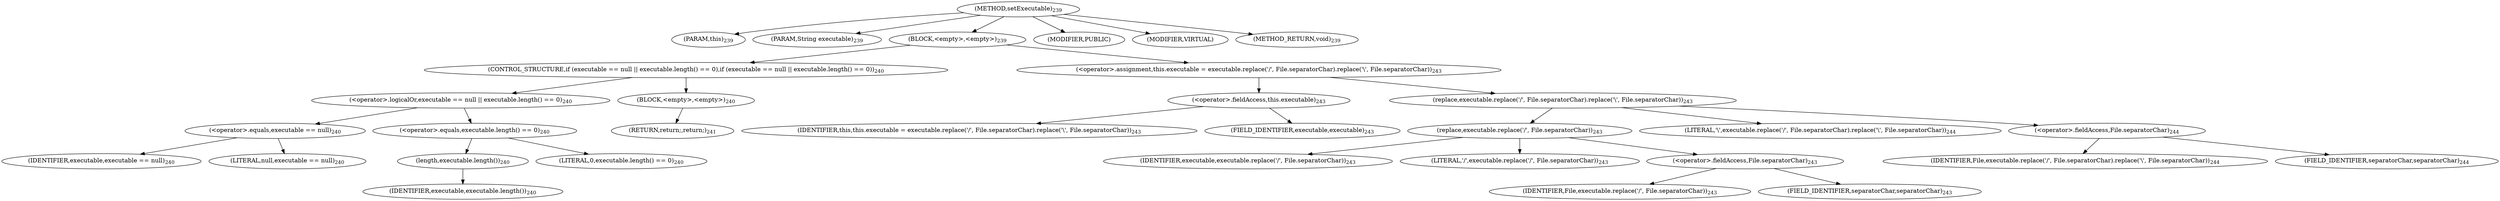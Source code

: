 digraph "setExecutable" {  
"387" [label = <(METHOD,setExecutable)<SUB>239</SUB>> ]
"47" [label = <(PARAM,this)<SUB>239</SUB>> ]
"388" [label = <(PARAM,String executable)<SUB>239</SUB>> ]
"389" [label = <(BLOCK,&lt;empty&gt;,&lt;empty&gt;)<SUB>239</SUB>> ]
"390" [label = <(CONTROL_STRUCTURE,if (executable == null || executable.length() == 0),if (executable == null || executable.length() == 0))<SUB>240</SUB>> ]
"391" [label = <(&lt;operator&gt;.logicalOr,executable == null || executable.length() == 0)<SUB>240</SUB>> ]
"392" [label = <(&lt;operator&gt;.equals,executable == null)<SUB>240</SUB>> ]
"393" [label = <(IDENTIFIER,executable,executable == null)<SUB>240</SUB>> ]
"394" [label = <(LITERAL,null,executable == null)<SUB>240</SUB>> ]
"395" [label = <(&lt;operator&gt;.equals,executable.length() == 0)<SUB>240</SUB>> ]
"396" [label = <(length,executable.length())<SUB>240</SUB>> ]
"397" [label = <(IDENTIFIER,executable,executable.length())<SUB>240</SUB>> ]
"398" [label = <(LITERAL,0,executable.length() == 0)<SUB>240</SUB>> ]
"399" [label = <(BLOCK,&lt;empty&gt;,&lt;empty&gt;)<SUB>240</SUB>> ]
"400" [label = <(RETURN,return;,return;)<SUB>241</SUB>> ]
"401" [label = <(&lt;operator&gt;.assignment,this.executable = executable.replace('/', File.separatorChar).replace('\\', File.separatorChar))<SUB>243</SUB>> ]
"402" [label = <(&lt;operator&gt;.fieldAccess,this.executable)<SUB>243</SUB>> ]
"46" [label = <(IDENTIFIER,this,this.executable = executable.replace('/', File.separatorChar).replace('\\', File.separatorChar))<SUB>243</SUB>> ]
"403" [label = <(FIELD_IDENTIFIER,executable,executable)<SUB>243</SUB>> ]
"404" [label = <(replace,executable.replace('/', File.separatorChar).replace('\\', File.separatorChar))<SUB>243</SUB>> ]
"405" [label = <(replace,executable.replace('/', File.separatorChar))<SUB>243</SUB>> ]
"406" [label = <(IDENTIFIER,executable,executable.replace('/', File.separatorChar))<SUB>243</SUB>> ]
"407" [label = <(LITERAL,'/',executable.replace('/', File.separatorChar))<SUB>243</SUB>> ]
"408" [label = <(&lt;operator&gt;.fieldAccess,File.separatorChar)<SUB>243</SUB>> ]
"409" [label = <(IDENTIFIER,File,executable.replace('/', File.separatorChar))<SUB>243</SUB>> ]
"410" [label = <(FIELD_IDENTIFIER,separatorChar,separatorChar)<SUB>243</SUB>> ]
"411" [label = <(LITERAL,'\\',executable.replace('/', File.separatorChar).replace('\\', File.separatorChar))<SUB>244</SUB>> ]
"412" [label = <(&lt;operator&gt;.fieldAccess,File.separatorChar)<SUB>244</SUB>> ]
"413" [label = <(IDENTIFIER,File,executable.replace('/', File.separatorChar).replace('\\', File.separatorChar))<SUB>244</SUB>> ]
"414" [label = <(FIELD_IDENTIFIER,separatorChar,separatorChar)<SUB>244</SUB>> ]
"415" [label = <(MODIFIER,PUBLIC)> ]
"416" [label = <(MODIFIER,VIRTUAL)> ]
"417" [label = <(METHOD_RETURN,void)<SUB>239</SUB>> ]
  "387" -> "47" 
  "387" -> "388" 
  "387" -> "389" 
  "387" -> "415" 
  "387" -> "416" 
  "387" -> "417" 
  "389" -> "390" 
  "389" -> "401" 
  "390" -> "391" 
  "390" -> "399" 
  "391" -> "392" 
  "391" -> "395" 
  "392" -> "393" 
  "392" -> "394" 
  "395" -> "396" 
  "395" -> "398" 
  "396" -> "397" 
  "399" -> "400" 
  "401" -> "402" 
  "401" -> "404" 
  "402" -> "46" 
  "402" -> "403" 
  "404" -> "405" 
  "404" -> "411" 
  "404" -> "412" 
  "405" -> "406" 
  "405" -> "407" 
  "405" -> "408" 
  "408" -> "409" 
  "408" -> "410" 
  "412" -> "413" 
  "412" -> "414" 
}
